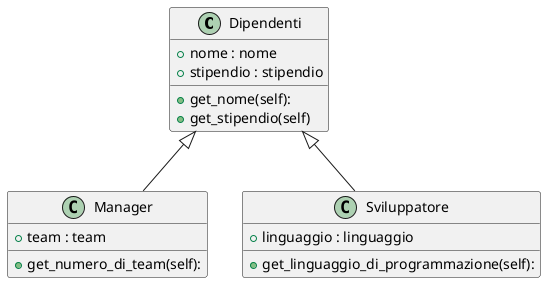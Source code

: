 @startuml es5

class Dipendenti{
    +nome : nome
    +stipendio : stipendio

    + get_nome(self):
    + get_stipendio(self)
}

class Manager{
    +team : team
    
    + get_numero_di_team(self):
        
}
class Sviluppatore{
    
    +linguaggio : linguaggio
    
    + get_linguaggio_di_programmazione(self):
        
}
Dipendenti<|--Manager
Dipendenti<|--Sviluppatore
@enduml